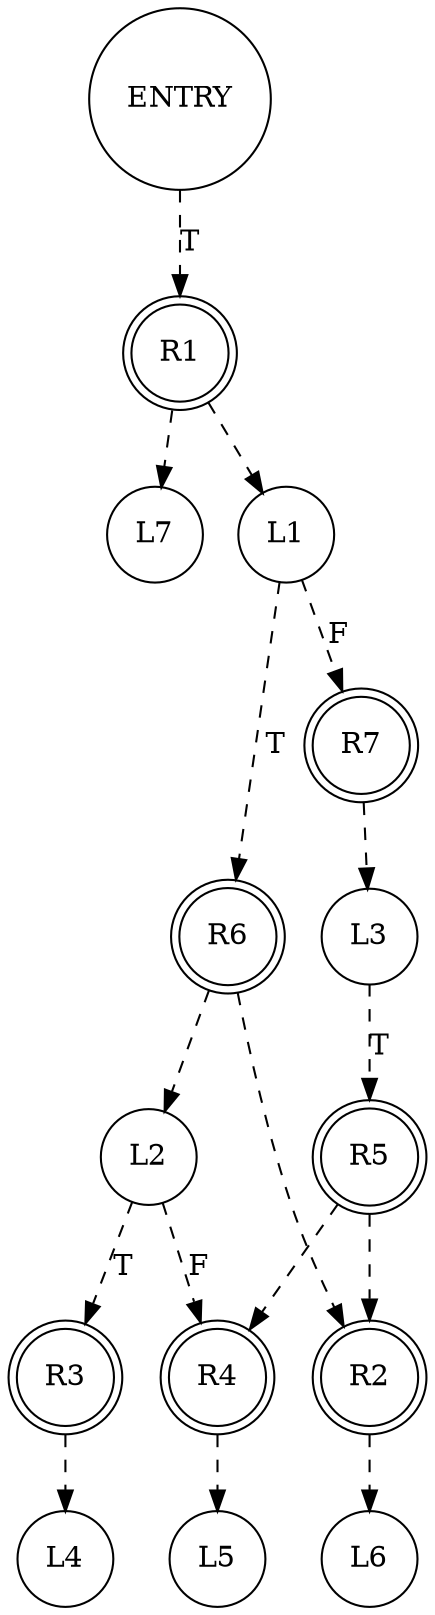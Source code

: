 digraph G {
	edge[style=dashed];

	L7 [label="L7", shape=circle];
	L6 [label="L6", shape=circle];
	L4 [label="L4", shape=circle];
	L5 [label="L5", shape=circle];
	L2 [label="L2", shape=circle];
	L3 [label="L3", shape=circle];
	L1 [label="L1", shape=circle];
	ENTRY [label="ENTRY", shape=circle];

	R1 [label="R1", shape=doublecircle];
	R2 [label="R2", shape=doublecircle];
	R3 [label="R3", shape=doublecircle];
	R5 [label="R5", shape=doublecircle];
	R4 [label="R4", shape=doublecircle];
	R6 [label="R6", shape=doublecircle];
	R7 [label="R7", shape=doublecircle];

	R6 -> L2;
	R1 -> L1;
	R7 -> L3;
	R3 -> L4;
	R4 -> L5;
	R1 -> L7;
	R2 -> L6;

	ENTRY -> R1 [label="T"];
	R5 -> R2;
	R6 -> R2;
	L2 -> R3 [label="T"];
	L3 -> R5 [label="T"];
	L2 -> R4 [label="F"];
	R5 -> R4;
	L1 -> R6 [label="T"];
	L1 -> R7 [label="F"];
}
